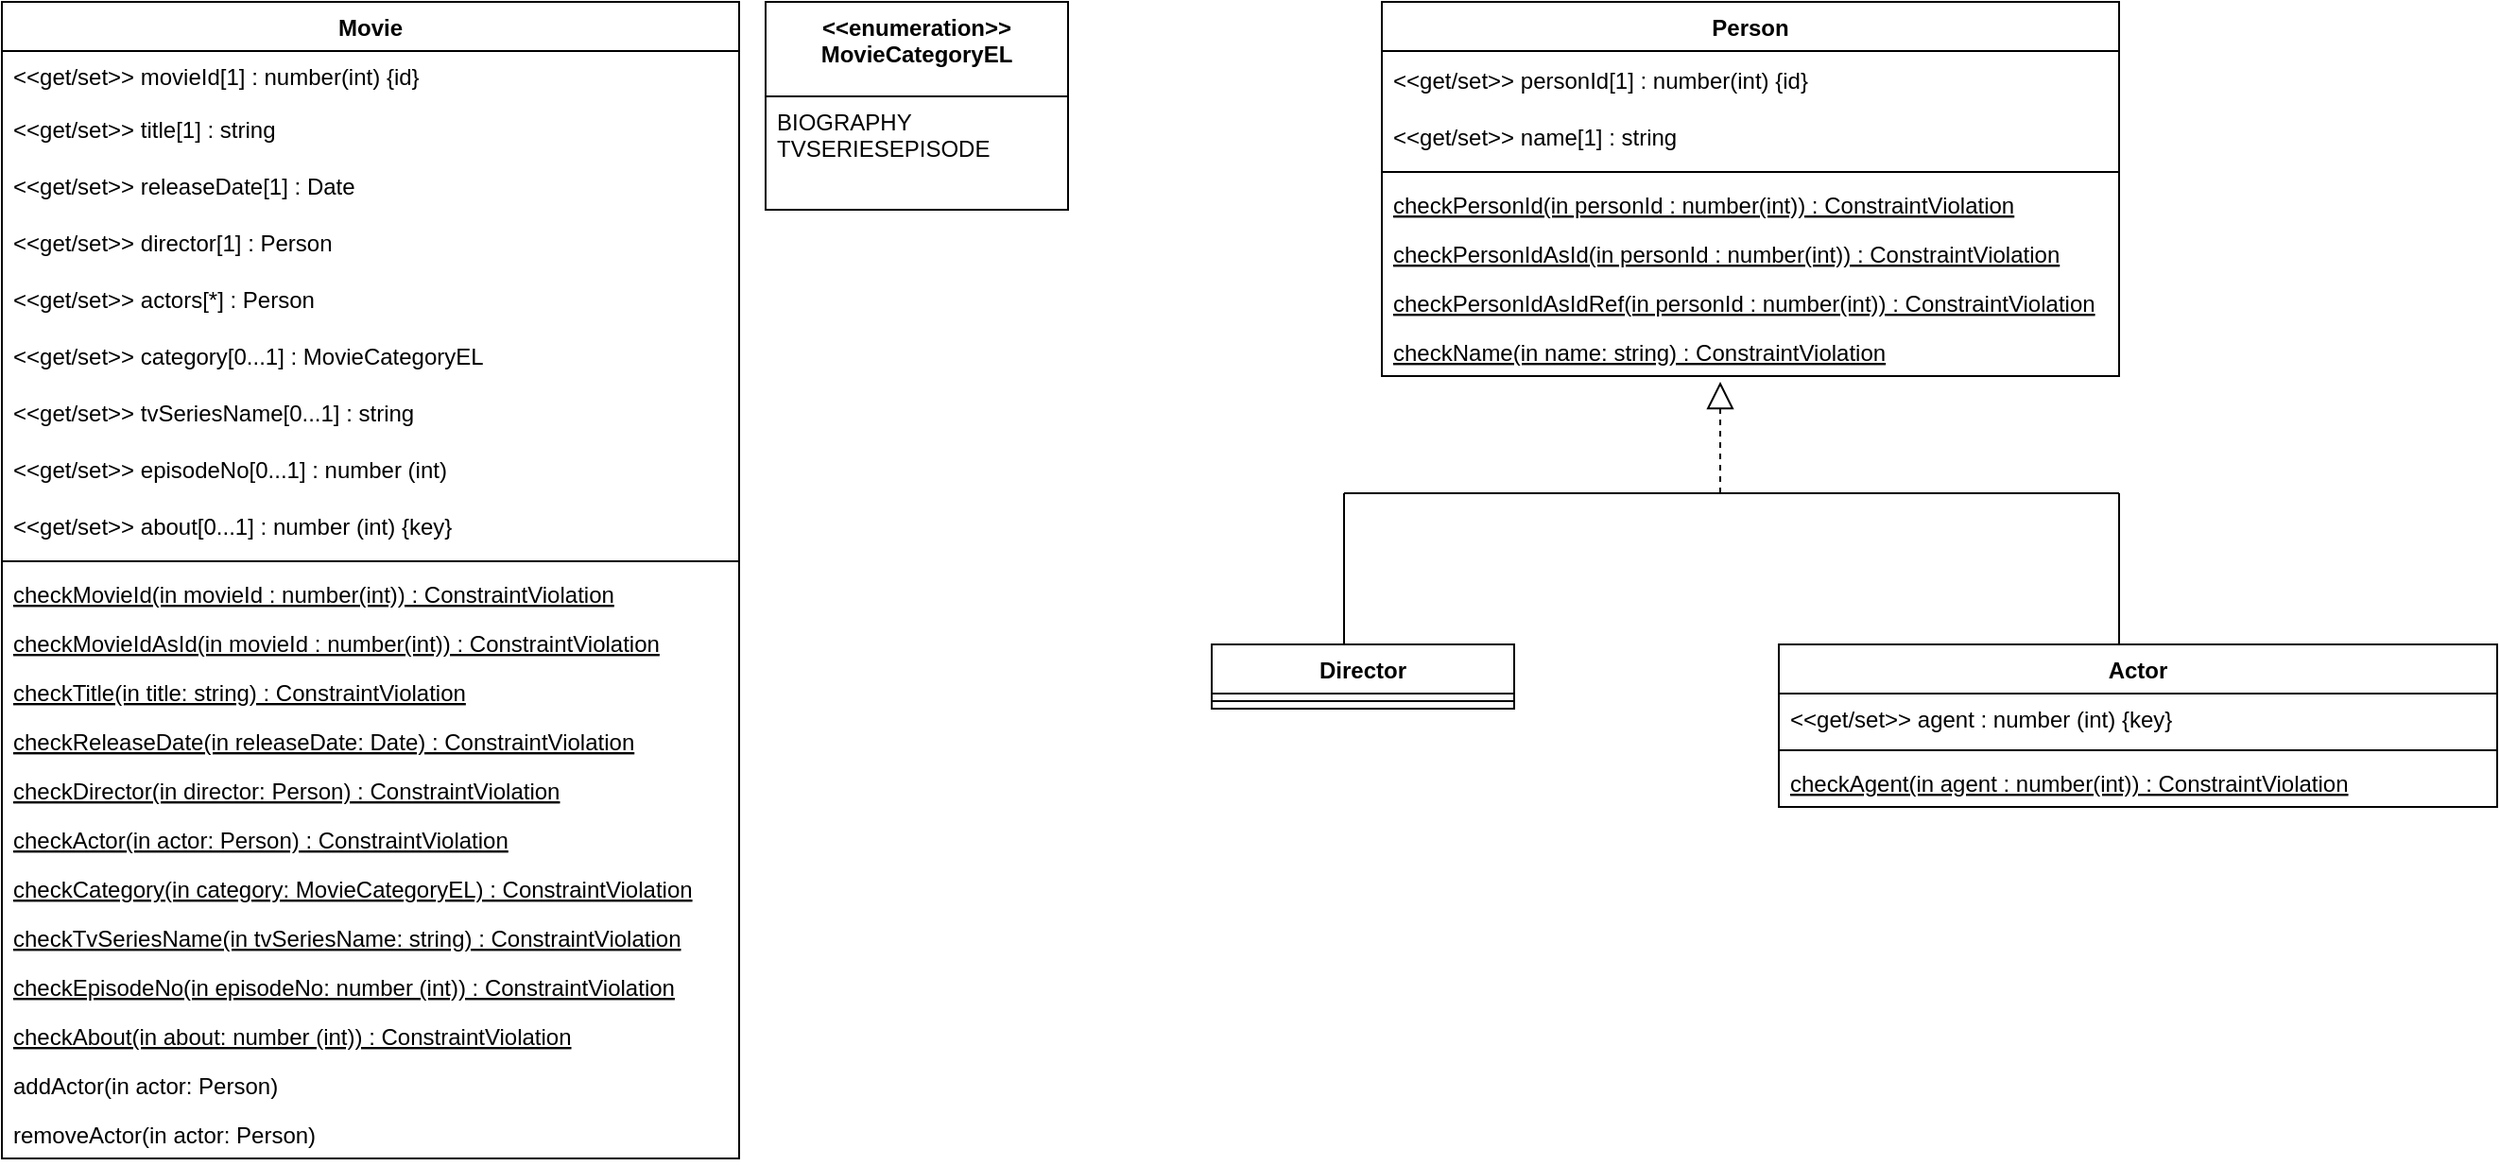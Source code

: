 <mxfile version="18.1.1" type="device"><diagram id="oCntJSGldtZCffDF26o2" name="Page-1"><mxGraphModel dx="1422" dy="737" grid="1" gridSize="10" guides="1" tooltips="1" connect="1" arrows="1" fold="1" page="1" pageScale="1" pageWidth="827" pageHeight="1169" math="0" shadow="0"><root><mxCell id="0"/><mxCell id="1" parent="0"/><mxCell id="g7wfrrgGt8lTVPdzTjBS-12" value="Movie" style="swimlane;fontStyle=1;align=center;verticalAlign=top;childLayout=stackLayout;horizontal=1;startSize=26;horizontalStack=0;resizeParent=1;resizeParentMax=0;resizeLast=0;collapsible=1;marginBottom=0;" parent="1" vertex="1"><mxGeometry x="10" y="60" width="390" height="612" as="geometry"/></mxCell><mxCell id="g7wfrrgGt8lTVPdzTjBS-13" value="&lt;&lt;get/set&gt;&gt; movieId[1] : number(int) {id}" style="text;strokeColor=none;fillColor=none;align=left;verticalAlign=top;spacingLeft=4;spacingRight=4;overflow=hidden;rotatable=0;points=[[0,0.5],[1,0.5]];portConstraint=eastwest;" parent="g7wfrrgGt8lTVPdzTjBS-12" vertex="1"><mxGeometry y="26" width="390" height="26" as="geometry"/></mxCell><mxCell id="g7wfrrgGt8lTVPdzTjBS-20" value="&lt;&lt;get/set&gt;&gt; title[1] : string" style="text;strokeColor=none;fillColor=none;align=left;verticalAlign=middle;spacingLeft=4;spacingRight=4;overflow=hidden;points=[[0,0.5],[1,0.5]];portConstraint=eastwest;rotatable=0;" parent="g7wfrrgGt8lTVPdzTjBS-12" vertex="1"><mxGeometry y="52" width="390" height="30" as="geometry"/></mxCell><mxCell id="g7wfrrgGt8lTVPdzTjBS-21" value="&lt;&lt;get/set&gt;&gt; releaseDate[1] : Date" style="text;strokeColor=none;fillColor=none;align=left;verticalAlign=middle;spacingLeft=4;spacingRight=4;overflow=hidden;points=[[0,0.5],[1,0.5]];portConstraint=eastwest;rotatable=0;" parent="g7wfrrgGt8lTVPdzTjBS-12" vertex="1"><mxGeometry y="82" width="390" height="30" as="geometry"/></mxCell><mxCell id="g7wfrrgGt8lTVPdzTjBS-22" value="&lt;&lt;get/set&gt;&gt; director[1] : Person" style="text;strokeColor=none;fillColor=none;align=left;verticalAlign=middle;spacingLeft=4;spacingRight=4;overflow=hidden;points=[[0,0.5],[1,0.5]];portConstraint=eastwest;rotatable=0;" parent="g7wfrrgGt8lTVPdzTjBS-12" vertex="1"><mxGeometry y="112" width="390" height="30" as="geometry"/></mxCell><mxCell id="g7wfrrgGt8lTVPdzTjBS-23" value="&lt;&lt;get/set&gt;&gt; actors[*] : Person" style="text;strokeColor=none;fillColor=none;align=left;verticalAlign=middle;spacingLeft=4;spacingRight=4;overflow=hidden;points=[[0,0.5],[1,0.5]];portConstraint=eastwest;rotatable=0;" parent="g7wfrrgGt8lTVPdzTjBS-12" vertex="1"><mxGeometry y="142" width="390" height="30" as="geometry"/></mxCell><mxCell id="aJj8xgLcFRyQp-DOkIQ_-1" value="&lt;&lt;get/set&gt;&gt; category[0...1] : MovieCategoryEL" style="text;strokeColor=none;fillColor=none;align=left;verticalAlign=middle;spacingLeft=4;spacingRight=4;overflow=hidden;points=[[0,0.5],[1,0.5]];portConstraint=eastwest;rotatable=0;" vertex="1" parent="g7wfrrgGt8lTVPdzTjBS-12"><mxGeometry y="172" width="390" height="30" as="geometry"/></mxCell><mxCell id="aJj8xgLcFRyQp-DOkIQ_-4" value="&lt;&lt;get/set&gt;&gt; tvSeriesName[0...1] : string " style="text;strokeColor=none;fillColor=none;align=left;verticalAlign=middle;spacingLeft=4;spacingRight=4;overflow=hidden;points=[[0,0.5],[1,0.5]];portConstraint=eastwest;rotatable=0;" vertex="1" parent="g7wfrrgGt8lTVPdzTjBS-12"><mxGeometry y="202" width="390" height="30" as="geometry"/></mxCell><mxCell id="aJj8xgLcFRyQp-DOkIQ_-3" value="&lt;&lt;get/set&gt;&gt; episodeNo[0...1] : number (int)" style="text;strokeColor=none;fillColor=none;align=left;verticalAlign=middle;spacingLeft=4;spacingRight=4;overflow=hidden;points=[[0,0.5],[1,0.5]];portConstraint=eastwest;rotatable=0;" vertex="1" parent="g7wfrrgGt8lTVPdzTjBS-12"><mxGeometry y="232" width="390" height="30" as="geometry"/></mxCell><mxCell id="aJj8xgLcFRyQp-DOkIQ_-2" value="&lt;&lt;get/set&gt;&gt; about[0...1] : number (int) {key}" style="text;strokeColor=none;fillColor=none;align=left;verticalAlign=middle;spacingLeft=4;spacingRight=4;overflow=hidden;points=[[0,0.5],[1,0.5]];portConstraint=eastwest;rotatable=0;" vertex="1" parent="g7wfrrgGt8lTVPdzTjBS-12"><mxGeometry y="262" width="390" height="30" as="geometry"/></mxCell><mxCell id="g7wfrrgGt8lTVPdzTjBS-14" value="" style="line;strokeWidth=1;fillColor=none;align=left;verticalAlign=middle;spacingTop=-1;spacingLeft=3;spacingRight=3;rotatable=0;labelPosition=right;points=[];portConstraint=eastwest;" parent="g7wfrrgGt8lTVPdzTjBS-12" vertex="1"><mxGeometry y="292" width="390" height="8" as="geometry"/></mxCell><mxCell id="g7wfrrgGt8lTVPdzTjBS-15" value="checkMovieId(in movieId : number(int)) : ConstraintViolation" style="text;strokeColor=none;fillColor=none;align=left;verticalAlign=top;spacingLeft=4;spacingRight=4;overflow=hidden;rotatable=0;points=[[0,0.5],[1,0.5]];portConstraint=eastwest;fontStyle=4" parent="g7wfrrgGt8lTVPdzTjBS-12" vertex="1"><mxGeometry y="300" width="390" height="26" as="geometry"/></mxCell><mxCell id="g7wfrrgGt8lTVPdzTjBS-32" value="checkMovieIdAsId(in movieId : number(int)) : ConstraintViolation" style="text;strokeColor=none;fillColor=none;align=left;verticalAlign=top;spacingLeft=4;spacingRight=4;overflow=hidden;rotatable=0;points=[[0,0.5],[1,0.5]];portConstraint=eastwest;fontStyle=4" parent="g7wfrrgGt8lTVPdzTjBS-12" vertex="1"><mxGeometry y="326" width="390" height="26" as="geometry"/></mxCell><mxCell id="g7wfrrgGt8lTVPdzTjBS-34" value="checkTitle(in title: string) : ConstraintViolation" style="text;strokeColor=none;fillColor=none;align=left;verticalAlign=top;spacingLeft=4;spacingRight=4;overflow=hidden;rotatable=0;points=[[0,0.5],[1,0.5]];portConstraint=eastwest;fontStyle=4" parent="g7wfrrgGt8lTVPdzTjBS-12" vertex="1"><mxGeometry y="352" width="390" height="26" as="geometry"/></mxCell><mxCell id="g7wfrrgGt8lTVPdzTjBS-35" value="checkReleaseDate(in releaseDate: Date) : ConstraintViolation" style="text;strokeColor=none;fillColor=none;align=left;verticalAlign=top;spacingLeft=4;spacingRight=4;overflow=hidden;rotatable=0;points=[[0,0.5],[1,0.5]];portConstraint=eastwest;fontStyle=4" parent="g7wfrrgGt8lTVPdzTjBS-12" vertex="1"><mxGeometry y="378" width="390" height="26" as="geometry"/></mxCell><mxCell id="g7wfrrgGt8lTVPdzTjBS-36" value="checkDirector(in director: Person) : ConstraintViolation" style="text;strokeColor=none;fillColor=none;align=left;verticalAlign=top;spacingLeft=4;spacingRight=4;overflow=hidden;rotatable=0;points=[[0,0.5],[1,0.5]];portConstraint=eastwest;fontStyle=4" parent="g7wfrrgGt8lTVPdzTjBS-12" vertex="1"><mxGeometry y="404" width="390" height="26" as="geometry"/></mxCell><mxCell id="g7wfrrgGt8lTVPdzTjBS-37" value="checkActor(in actor: Person) : ConstraintViolation" style="text;strokeColor=none;fillColor=none;align=left;verticalAlign=top;spacingLeft=4;spacingRight=4;overflow=hidden;rotatable=0;points=[[0,0.5],[1,0.5]];portConstraint=eastwest;fontStyle=4" parent="g7wfrrgGt8lTVPdzTjBS-12" vertex="1"><mxGeometry y="430" width="390" height="26" as="geometry"/></mxCell><mxCell id="aJj8xgLcFRyQp-DOkIQ_-5" value="checkCategory(in category: MovieCategoryEL) : ConstraintViolation" style="text;strokeColor=none;fillColor=none;align=left;verticalAlign=top;spacingLeft=4;spacingRight=4;overflow=hidden;rotatable=0;points=[[0,0.5],[1,0.5]];portConstraint=eastwest;fontStyle=4" vertex="1" parent="g7wfrrgGt8lTVPdzTjBS-12"><mxGeometry y="456" width="390" height="26" as="geometry"/></mxCell><mxCell id="aJj8xgLcFRyQp-DOkIQ_-6" value="checkTvSeriesName(in tvSeriesName: string) : ConstraintViolation" style="text;strokeColor=none;fillColor=none;align=left;verticalAlign=top;spacingLeft=4;spacingRight=4;overflow=hidden;rotatable=0;points=[[0,0.5],[1,0.5]];portConstraint=eastwest;fontStyle=4" vertex="1" parent="g7wfrrgGt8lTVPdzTjBS-12"><mxGeometry y="482" width="390" height="26" as="geometry"/></mxCell><mxCell id="aJj8xgLcFRyQp-DOkIQ_-7" value="checkEpisodeNo(in episodeNo: number (int)) : ConstraintViolation" style="text;strokeColor=none;fillColor=none;align=left;verticalAlign=top;spacingLeft=4;spacingRight=4;overflow=hidden;rotatable=0;points=[[0,0.5],[1,0.5]];portConstraint=eastwest;fontStyle=4" vertex="1" parent="g7wfrrgGt8lTVPdzTjBS-12"><mxGeometry y="508" width="390" height="26" as="geometry"/></mxCell><mxCell id="aJj8xgLcFRyQp-DOkIQ_-8" value="checkAbout(in about: number (int)) : ConstraintViolation" style="text;strokeColor=none;fillColor=none;align=left;verticalAlign=top;spacingLeft=4;spacingRight=4;overflow=hidden;rotatable=0;points=[[0,0.5],[1,0.5]];portConstraint=eastwest;fontStyle=4" vertex="1" parent="g7wfrrgGt8lTVPdzTjBS-12"><mxGeometry y="534" width="390" height="26" as="geometry"/></mxCell><mxCell id="g7wfrrgGt8lTVPdzTjBS-38" value="addActor(in actor: Person)" style="text;strokeColor=none;fillColor=none;align=left;verticalAlign=top;spacingLeft=4;spacingRight=4;overflow=hidden;rotatable=0;points=[[0,0.5],[1,0.5]];portConstraint=eastwest;" parent="g7wfrrgGt8lTVPdzTjBS-12" vertex="1"><mxGeometry y="560" width="390" height="26" as="geometry"/></mxCell><mxCell id="g7wfrrgGt8lTVPdzTjBS-40" value="removeActor(in actor: Person)" style="text;strokeColor=none;fillColor=none;align=left;verticalAlign=top;spacingLeft=4;spacingRight=4;overflow=hidden;rotatable=0;points=[[0,0.5],[1,0.5]];portConstraint=eastwest;" parent="g7wfrrgGt8lTVPdzTjBS-12" vertex="1"><mxGeometry y="586" width="390" height="26" as="geometry"/></mxCell><mxCell id="g7wfrrgGt8lTVPdzTjBS-24" value="Person&#10;" style="swimlane;fontStyle=1;align=center;verticalAlign=top;childLayout=stackLayout;horizontal=1;startSize=26;horizontalStack=0;resizeParent=1;resizeParentMax=0;resizeLast=0;collapsible=1;marginBottom=0;" parent="1" vertex="1"><mxGeometry x="740" y="60" width="390" height="198" as="geometry"/></mxCell><mxCell id="g7wfrrgGt8lTVPdzTjBS-28" value="&lt;&lt;get/set&gt;&gt; personId[1] : number(int) {id}" style="text;strokeColor=none;fillColor=none;align=left;verticalAlign=middle;spacingLeft=4;spacingRight=4;overflow=hidden;points=[[0,0.5],[1,0.5]];portConstraint=eastwest;rotatable=0;" parent="g7wfrrgGt8lTVPdzTjBS-24" vertex="1"><mxGeometry y="26" width="390" height="30" as="geometry"/></mxCell><mxCell id="g7wfrrgGt8lTVPdzTjBS-29" value="&lt;&lt;get/set&gt;&gt; name[1] : string" style="text;strokeColor=none;fillColor=none;align=left;verticalAlign=middle;spacingLeft=4;spacingRight=4;overflow=hidden;points=[[0,0.5],[1,0.5]];portConstraint=eastwest;rotatable=0;" parent="g7wfrrgGt8lTVPdzTjBS-24" vertex="1"><mxGeometry y="56" width="390" height="30" as="geometry"/></mxCell><mxCell id="g7wfrrgGt8lTVPdzTjBS-26" value="" style="line;strokeWidth=1;fillColor=none;align=left;verticalAlign=middle;spacingTop=-1;spacingLeft=3;spacingRight=3;rotatable=0;labelPosition=right;points=[];portConstraint=eastwest;" parent="g7wfrrgGt8lTVPdzTjBS-24" vertex="1"><mxGeometry y="86" width="390" height="8" as="geometry"/></mxCell><mxCell id="g7wfrrgGt8lTVPdzTjBS-42" value="checkPersonId(in personId : number(int)) : ConstraintViolation" style="text;strokeColor=none;fillColor=none;align=left;verticalAlign=top;spacingLeft=4;spacingRight=4;overflow=hidden;rotatable=0;points=[[0,0.5],[1,0.5]];portConstraint=eastwest;fontStyle=4" parent="g7wfrrgGt8lTVPdzTjBS-24" vertex="1"><mxGeometry y="94" width="390" height="26" as="geometry"/></mxCell><mxCell id="g7wfrrgGt8lTVPdzTjBS-44" value="checkPersonIdAsId(in personId : number(int)) : ConstraintViolation" style="text;strokeColor=none;fillColor=none;align=left;verticalAlign=top;spacingLeft=4;spacingRight=4;overflow=hidden;rotatable=0;points=[[0,0.5],[1,0.5]];portConstraint=eastwest;fontStyle=4" parent="g7wfrrgGt8lTVPdzTjBS-24" vertex="1"><mxGeometry y="120" width="390" height="26" as="geometry"/></mxCell><mxCell id="g7wfrrgGt8lTVPdzTjBS-45" value="checkPersonIdAsIdRef(in personId : number(int)) : ConstraintViolation" style="text;strokeColor=none;fillColor=none;align=left;verticalAlign=top;spacingLeft=4;spacingRight=4;overflow=hidden;rotatable=0;points=[[0,0.5],[1,0.5]];portConstraint=eastwest;fontStyle=4" parent="g7wfrrgGt8lTVPdzTjBS-24" vertex="1"><mxGeometry y="146" width="390" height="26" as="geometry"/></mxCell><mxCell id="g7wfrrgGt8lTVPdzTjBS-41" value="checkName(in name: string) : ConstraintViolation" style="text;strokeColor=none;fillColor=none;align=left;verticalAlign=top;spacingLeft=4;spacingRight=4;overflow=hidden;rotatable=0;points=[[0,0.5],[1,0.5]];portConstraint=eastwest;fontStyle=4" parent="g7wfrrgGt8lTVPdzTjBS-24" vertex="1"><mxGeometry y="172" width="390" height="26" as="geometry"/></mxCell><mxCell id="aJj8xgLcFRyQp-DOkIQ_-10" value="&lt;&lt;enumeration&gt;&gt;&#10;MovieCategoryEL" style="swimlane;fontStyle=1;align=center;verticalAlign=top;childLayout=stackLayout;horizontal=1;startSize=50;horizontalStack=0;resizeParent=1;resizeParentMax=0;resizeLast=0;collapsible=1;marginBottom=0;" vertex="1" parent="1"><mxGeometry x="414" y="60" width="160" height="110" as="geometry"/></mxCell><mxCell id="aJj8xgLcFRyQp-DOkIQ_-11" value="BIOGRAPHY&#10;TVSERIESEPISODE" style="text;strokeColor=none;fillColor=none;align=left;verticalAlign=top;spacingLeft=4;spacingRight=4;overflow=hidden;rotatable=0;points=[[0,0.5],[1,0.5]];portConstraint=eastwest;" vertex="1" parent="aJj8xgLcFRyQp-DOkIQ_-10"><mxGeometry y="50" width="160" height="60" as="geometry"/></mxCell><mxCell id="aJj8xgLcFRyQp-DOkIQ_-14" value="Actor" style="swimlane;fontStyle=1;align=center;verticalAlign=top;childLayout=stackLayout;horizontal=1;startSize=26;horizontalStack=0;resizeParent=1;resizeParentMax=0;resizeLast=0;collapsible=1;marginBottom=0;" vertex="1" parent="1"><mxGeometry x="950" y="400" width="380" height="86" as="geometry"/></mxCell><mxCell id="aJj8xgLcFRyQp-DOkIQ_-15" value="&lt;&lt;get/set&gt;&gt; agent : number (int) {key}" style="text;strokeColor=none;fillColor=none;align=left;verticalAlign=top;spacingLeft=4;spacingRight=4;overflow=hidden;rotatable=0;points=[[0,0.5],[1,0.5]];portConstraint=eastwest;" vertex="1" parent="aJj8xgLcFRyQp-DOkIQ_-14"><mxGeometry y="26" width="380" height="26" as="geometry"/></mxCell><mxCell id="aJj8xgLcFRyQp-DOkIQ_-16" value="" style="line;strokeWidth=1;fillColor=none;align=left;verticalAlign=middle;spacingTop=-1;spacingLeft=3;spacingRight=3;rotatable=0;labelPosition=right;points=[];portConstraint=eastwest;" vertex="1" parent="aJj8xgLcFRyQp-DOkIQ_-14"><mxGeometry y="52" width="380" height="8" as="geometry"/></mxCell><mxCell id="aJj8xgLcFRyQp-DOkIQ_-22" value="checkAgent(in agent : number(int)) : ConstraintViolation" style="text;strokeColor=none;fillColor=none;align=left;verticalAlign=top;spacingLeft=4;spacingRight=4;overflow=hidden;rotatable=0;points=[[0,0.5],[1,0.5]];portConstraint=eastwest;fontStyle=4" vertex="1" parent="aJj8xgLcFRyQp-DOkIQ_-14"><mxGeometry y="60" width="380" height="26" as="geometry"/></mxCell><mxCell id="aJj8xgLcFRyQp-DOkIQ_-18" value="Director" style="swimlane;fontStyle=1;align=center;verticalAlign=top;childLayout=stackLayout;horizontal=1;startSize=26;horizontalStack=0;resizeParent=1;resizeParentMax=0;resizeLast=0;collapsible=1;marginBottom=0;" vertex="1" parent="1"><mxGeometry x="650" y="400" width="160" height="34" as="geometry"/></mxCell><mxCell id="aJj8xgLcFRyQp-DOkIQ_-20" value="" style="line;strokeWidth=1;fillColor=none;align=left;verticalAlign=middle;spacingTop=-1;spacingLeft=3;spacingRight=3;rotatable=0;labelPosition=right;points=[];portConstraint=eastwest;" vertex="1" parent="aJj8xgLcFRyQp-DOkIQ_-18"><mxGeometry y="26" width="160" height="8" as="geometry"/></mxCell><mxCell id="aJj8xgLcFRyQp-DOkIQ_-23" value="" style="endArrow=block;dashed=1;endFill=0;endSize=12;html=1;rounded=0;entryX=0.459;entryY=1.115;entryDx=0;entryDy=0;entryPerimeter=0;" edge="1" parent="1" target="g7wfrrgGt8lTVPdzTjBS-41"><mxGeometry width="160" relative="1" as="geometry"><mxPoint x="919" y="320" as="sourcePoint"/><mxPoint x="990" y="330" as="targetPoint"/></mxGeometry></mxCell><mxCell id="aJj8xgLcFRyQp-DOkIQ_-24" value="" style="endArrow=none;startArrow=none;endFill=0;startFill=0;endSize=8;startSize=10;html=1;rounded=0;" edge="1" parent="1"><mxGeometry width="160" relative="1" as="geometry"><mxPoint x="720" y="320" as="sourcePoint"/><mxPoint x="1130" y="320" as="targetPoint"/></mxGeometry></mxCell><mxCell id="aJj8xgLcFRyQp-DOkIQ_-25" value="" style="endArrow=none;startArrow=none;endFill=0;startFill=0;endSize=8;startSize=10;html=1;rounded=0;" edge="1" parent="1"><mxGeometry width="160" relative="1" as="geometry"><mxPoint x="1130" y="320" as="sourcePoint"/><mxPoint x="1130" y="400" as="targetPoint"/></mxGeometry></mxCell><mxCell id="aJj8xgLcFRyQp-DOkIQ_-26" value="" style="endArrow=none;startArrow=none;endFill=0;startFill=0;endSize=8;startSize=10;html=1;rounded=0;" edge="1" parent="1"><mxGeometry width="160" relative="1" as="geometry"><mxPoint x="720" y="320" as="sourcePoint"/><mxPoint x="720" y="400" as="targetPoint"/></mxGeometry></mxCell></root></mxGraphModel></diagram></mxfile>